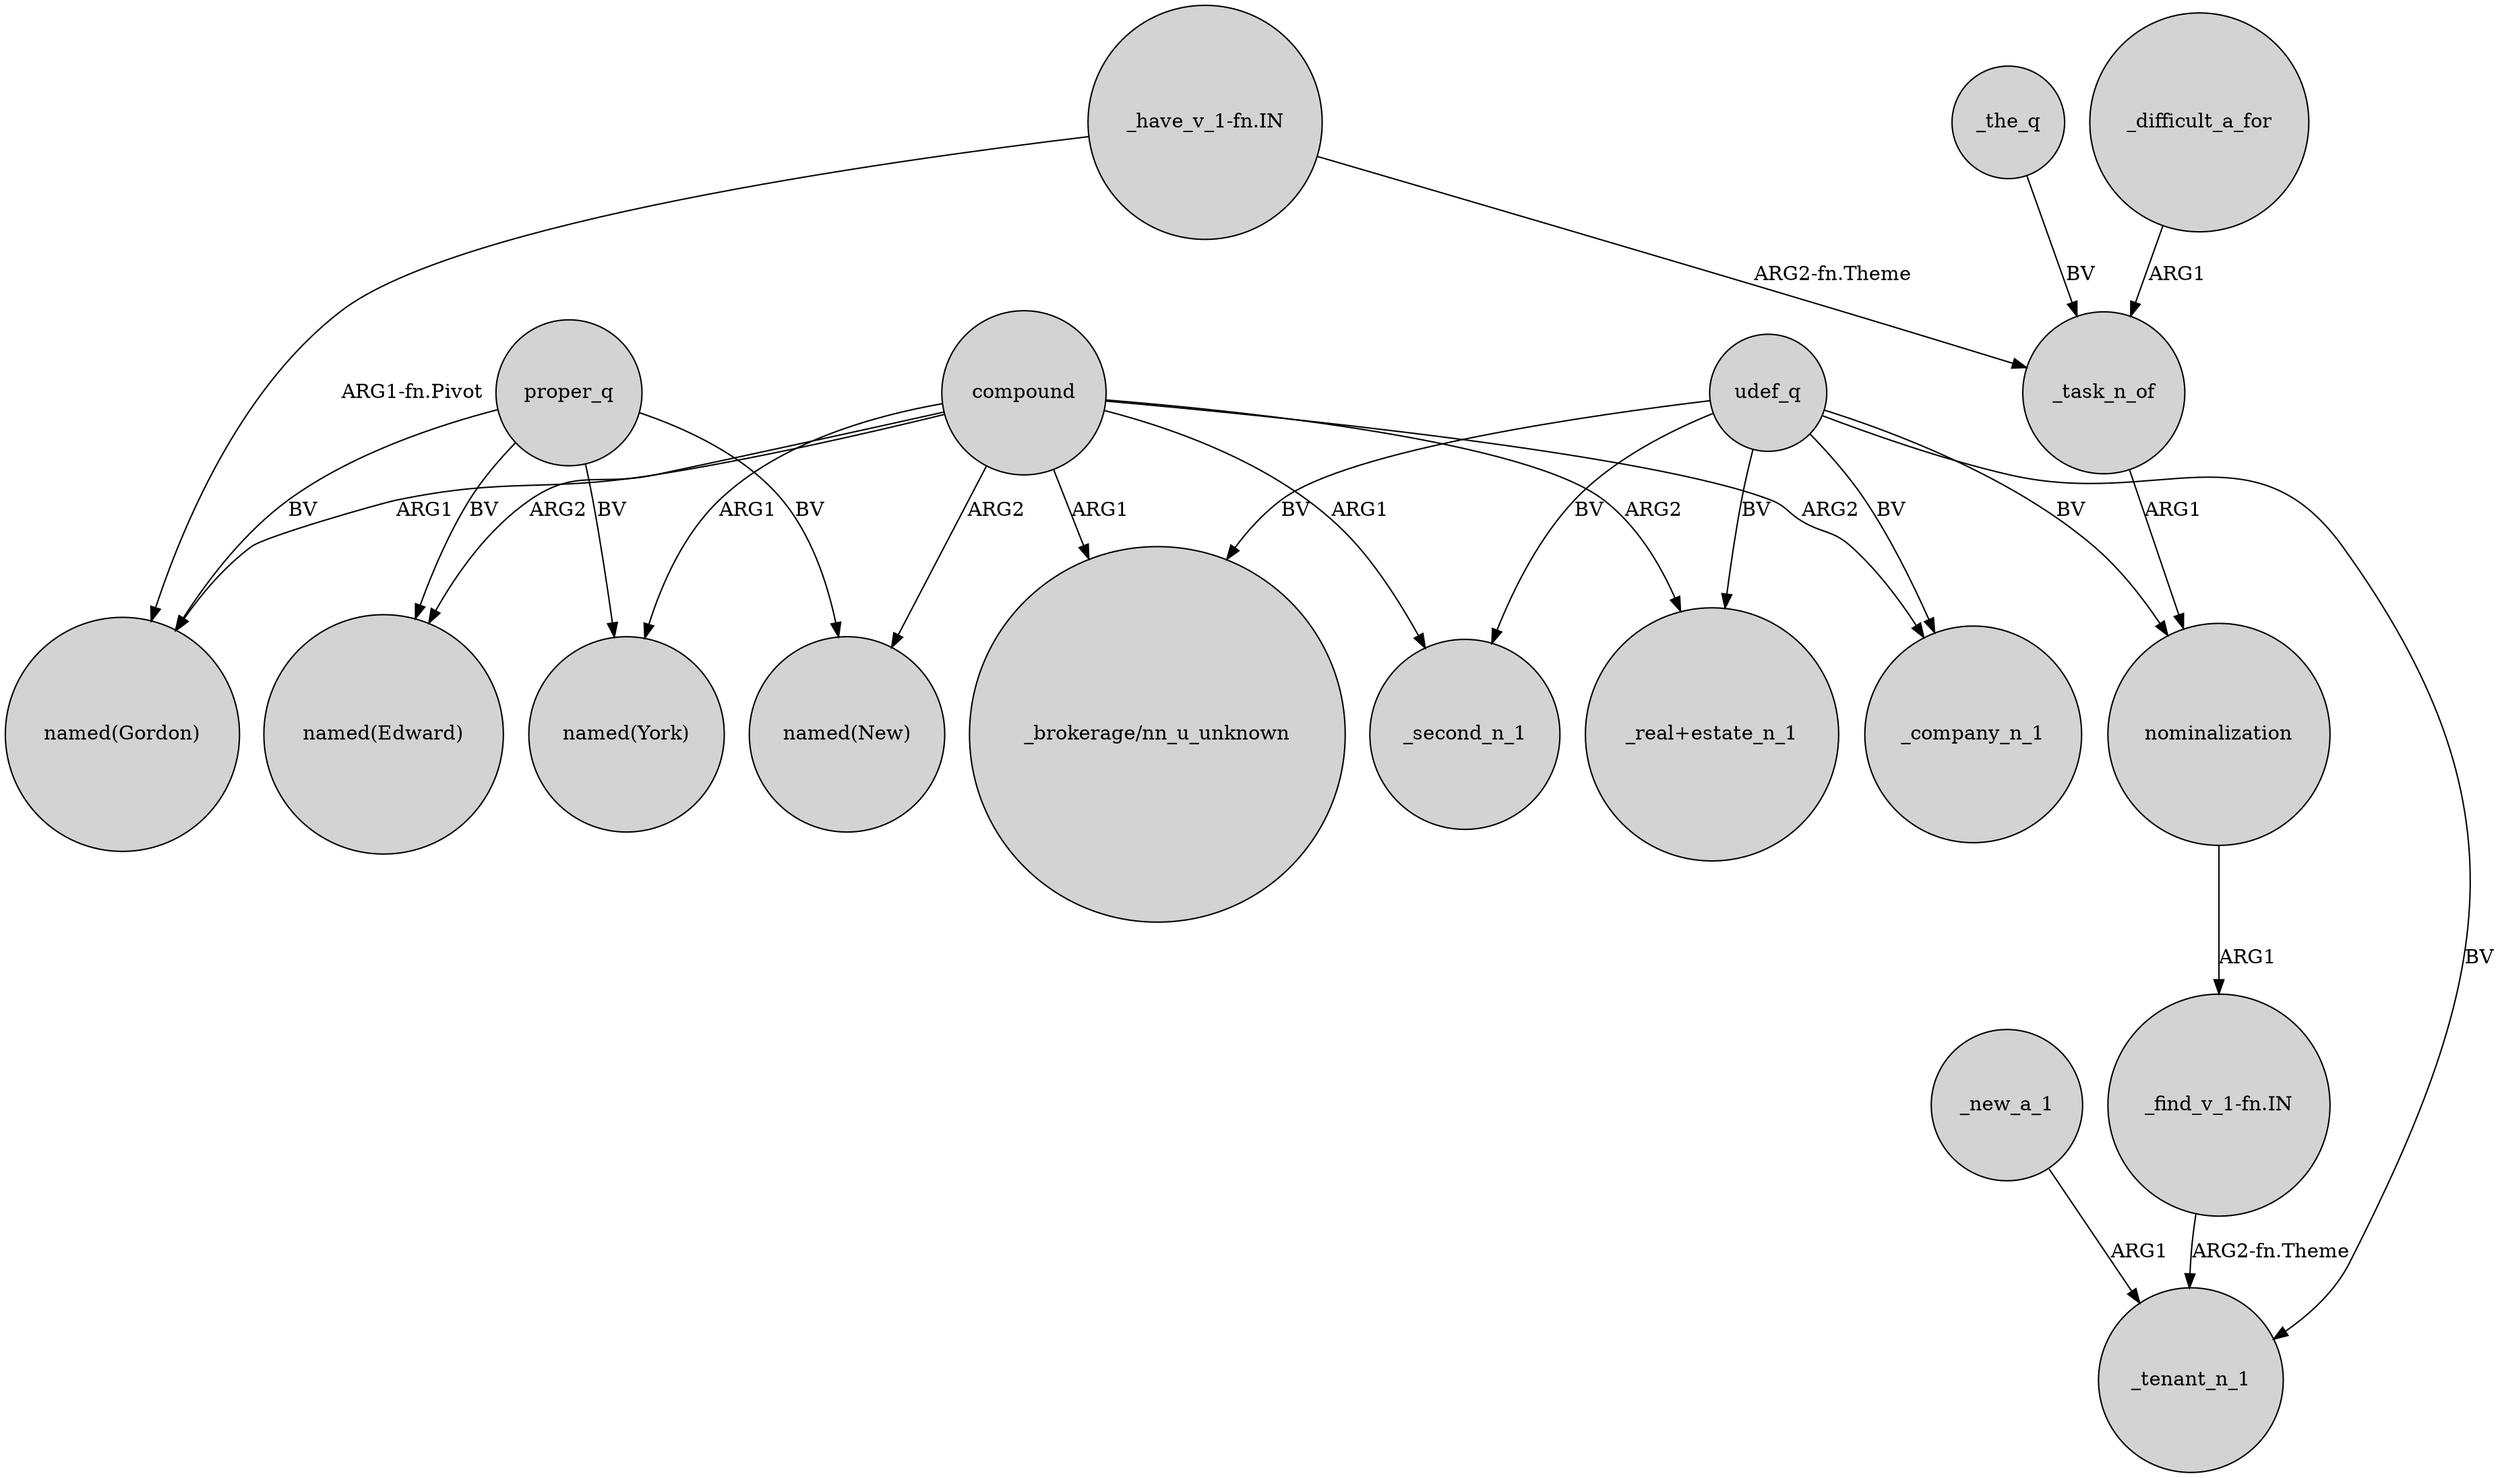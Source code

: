 digraph {
	node [shape=circle style=filled]
	_new_a_1 -> _tenant_n_1 [label=ARG1]
	"_have_v_1-fn.IN" -> _task_n_of [label="ARG2-fn.Theme"]
	compound -> "named(New)" [label=ARG2]
	"_find_v_1-fn.IN" -> _tenant_n_1 [label="ARG2-fn.Theme"]
	proper_q -> "named(New)" [label=BV]
	compound -> _company_n_1 [label=ARG2]
	"_have_v_1-fn.IN" -> "named(Gordon)" [label="ARG1-fn.Pivot"]
	udef_q -> _tenant_n_1 [label=BV]
	_the_q -> _task_n_of [label=BV]
	compound -> "_real+estate_n_1" [label=ARG2]
	udef_q -> "_brokerage/nn_u_unknown" [label=BV]
	nominalization -> "_find_v_1-fn.IN" [label=ARG1]
	compound -> "named(Edward)" [label=ARG2]
	compound -> "named(York)" [label=ARG1]
	_task_n_of -> nominalization [label=ARG1]
	udef_q -> _second_n_1 [label=BV]
	compound -> "named(Gordon)" [label=ARG1]
	udef_q -> "_real+estate_n_1" [label=BV]
	udef_q -> nominalization [label=BV]
	_difficult_a_for -> _task_n_of [label=ARG1]
	compound -> "_brokerage/nn_u_unknown" [label=ARG1]
	compound -> _second_n_1 [label=ARG1]
	proper_q -> "named(Edward)" [label=BV]
	proper_q -> "named(York)" [label=BV]
	udef_q -> _company_n_1 [label=BV]
	proper_q -> "named(Gordon)" [label=BV]
}
